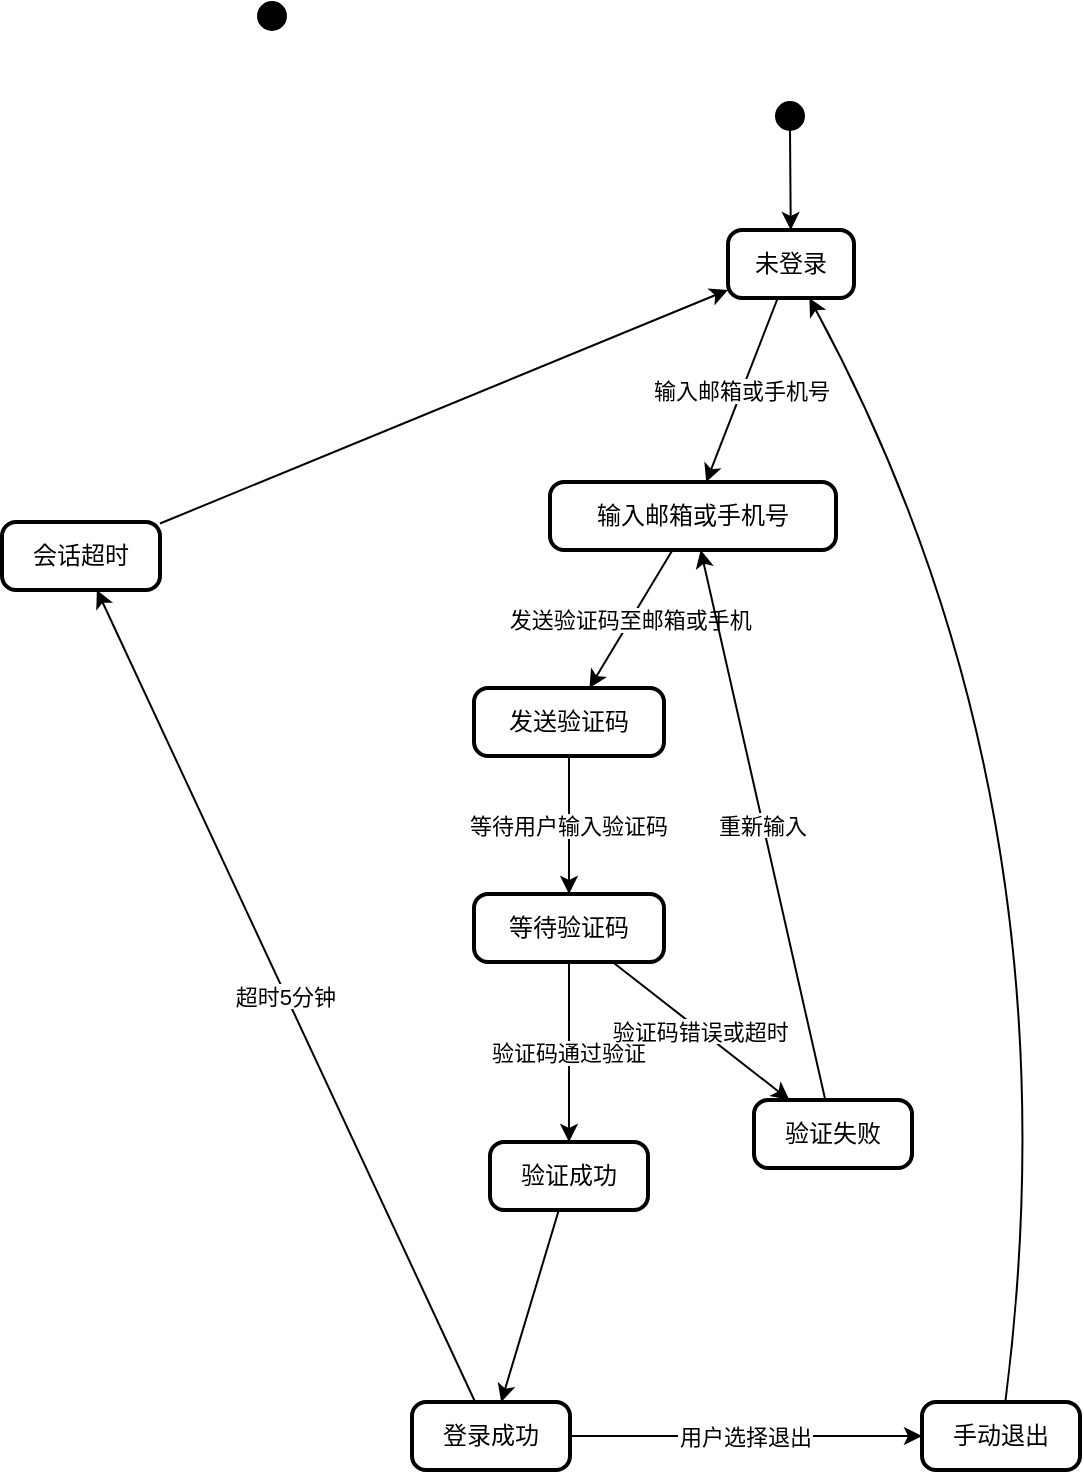<mxfile version="24.7.12">
  <diagram name="第 1 页" id="X4JV-tbX32iGahAYamfg">
    <mxGraphModel dx="1051" dy="862" grid="1" gridSize="10" guides="1" tooltips="1" connect="1" arrows="1" fold="1" page="1" pageScale="1" pageWidth="827" pageHeight="1169" math="0" shadow="0">
      <root>
        <mxCell id="0" />
        <mxCell id="1" parent="0" />
        <mxCell id="07LWdqgidkRXMORcqQnI-1" value="" style="ellipse;fillColor=strokeColor;" parent="1" vertex="1">
          <mxGeometry x="258" y="20" width="14" height="14" as="geometry" />
        </mxCell>
        <mxCell id="8zrShCYk0DU9oX5ZVPN2-1" value="" style="ellipse;fillColor=strokeColor;" vertex="1" parent="1">
          <mxGeometry x="517" y="70" width="14" height="14" as="geometry" />
        </mxCell>
        <mxCell id="8zrShCYk0DU9oX5ZVPN2-2" value="未登录" style="rounded=1;absoluteArcSize=1;arcSize=14;whiteSpace=wrap;strokeWidth=2;" vertex="1" parent="1">
          <mxGeometry x="493" y="134" width="63" height="34" as="geometry" />
        </mxCell>
        <mxCell id="8zrShCYk0DU9oX5ZVPN2-3" value="输入邮箱或手机号" style="rounded=1;absoluteArcSize=1;arcSize=14;whiteSpace=wrap;strokeWidth=2;" vertex="1" parent="1">
          <mxGeometry x="404" y="260" width="143" height="34" as="geometry" />
        </mxCell>
        <mxCell id="8zrShCYk0DU9oX5ZVPN2-4" value="发送验证码" style="rounded=1;absoluteArcSize=1;arcSize=14;whiteSpace=wrap;strokeWidth=2;" vertex="1" parent="1">
          <mxGeometry x="366" y="363" width="95" height="34" as="geometry" />
        </mxCell>
        <mxCell id="8zrShCYk0DU9oX5ZVPN2-5" value="等待验证码" style="rounded=1;absoluteArcSize=1;arcSize=14;whiteSpace=wrap;strokeWidth=2;" vertex="1" parent="1">
          <mxGeometry x="366" y="466" width="95" height="34" as="geometry" />
        </mxCell>
        <mxCell id="8zrShCYk0DU9oX5ZVPN2-6" value="验证成功" style="rounded=1;absoluteArcSize=1;arcSize=14;whiteSpace=wrap;strokeWidth=2;" vertex="1" parent="1">
          <mxGeometry x="374" y="590" width="79" height="34" as="geometry" />
        </mxCell>
        <mxCell id="8zrShCYk0DU9oX5ZVPN2-7" value="验证失败" style="rounded=1;absoluteArcSize=1;arcSize=14;whiteSpace=wrap;strokeWidth=2;" vertex="1" parent="1">
          <mxGeometry x="506" y="569" width="79" height="34" as="geometry" />
        </mxCell>
        <mxCell id="8zrShCYk0DU9oX5ZVPN2-8" value="登录成功" style="rounded=1;absoluteArcSize=1;arcSize=14;whiteSpace=wrap;strokeWidth=2;" vertex="1" parent="1">
          <mxGeometry x="335" y="720" width="79" height="34" as="geometry" />
        </mxCell>
        <mxCell id="8zrShCYk0DU9oX5ZVPN2-9" value="会话超时" style="rounded=1;absoluteArcSize=1;arcSize=14;whiteSpace=wrap;strokeWidth=2;" vertex="1" parent="1">
          <mxGeometry x="130" y="280" width="79" height="34" as="geometry" />
        </mxCell>
        <mxCell id="8zrShCYk0DU9oX5ZVPN2-10" value="手动退出" style="rounded=1;absoluteArcSize=1;arcSize=14;whiteSpace=wrap;strokeWidth=2;" vertex="1" parent="1">
          <mxGeometry x="590" y="720" width="79" height="34" as="geometry" />
        </mxCell>
        <mxCell id="8zrShCYk0DU9oX5ZVPN2-11" value="" style="curved=1;startArrow=none;;rounded=0;" edge="1" parent="1" source="8zrShCYk0DU9oX5ZVPN2-1" target="8zrShCYk0DU9oX5ZVPN2-2">
          <mxGeometry relative="1" as="geometry" />
        </mxCell>
        <mxCell id="8zrShCYk0DU9oX5ZVPN2-12" value="输入邮箱或手机号" style="curved=1;startArrow=none;;rounded=0;" edge="1" parent="1" source="8zrShCYk0DU9oX5ZVPN2-2" target="8zrShCYk0DU9oX5ZVPN2-3">
          <mxGeometry relative="1" as="geometry" />
        </mxCell>
        <mxCell id="8zrShCYk0DU9oX5ZVPN2-13" value="发送验证码至邮箱或手机" style="curved=1;startArrow=none;;rounded=0;" edge="1" parent="1" source="8zrShCYk0DU9oX5ZVPN2-3" target="8zrShCYk0DU9oX5ZVPN2-4">
          <mxGeometry relative="1" as="geometry" />
        </mxCell>
        <mxCell id="8zrShCYk0DU9oX5ZVPN2-14" value="等待用户输入验证码" style="curved=1;startArrow=none;;rounded=0;" edge="1" parent="1" source="8zrShCYk0DU9oX5ZVPN2-4" target="8zrShCYk0DU9oX5ZVPN2-5">
          <mxGeometry relative="1" as="geometry" />
        </mxCell>
        <mxCell id="8zrShCYk0DU9oX5ZVPN2-15" value="验证码通过验证" style="curved=1;startArrow=none;;rounded=0;" edge="1" parent="1" source="8zrShCYk0DU9oX5ZVPN2-5" target="8zrShCYk0DU9oX5ZVPN2-6">
          <mxGeometry relative="1" as="geometry" />
        </mxCell>
        <mxCell id="8zrShCYk0DU9oX5ZVPN2-16" value="验证码错误或超时" style="curved=1;startArrow=none;;rounded=0;" edge="1" parent="1" source="8zrShCYk0DU9oX5ZVPN2-5" target="8zrShCYk0DU9oX5ZVPN2-7">
          <mxGeometry relative="1" as="geometry" />
        </mxCell>
        <mxCell id="8zrShCYk0DU9oX5ZVPN2-17" value="" style="curved=1;startArrow=none;;rounded=0;" edge="1" parent="1" source="8zrShCYk0DU9oX5ZVPN2-6" target="8zrShCYk0DU9oX5ZVPN2-8">
          <mxGeometry relative="1" as="geometry" />
        </mxCell>
        <mxCell id="8zrShCYk0DU9oX5ZVPN2-18" value="重新输入" style="curved=1;startArrow=none;;rounded=0;" edge="1" parent="1" source="8zrShCYk0DU9oX5ZVPN2-7" target="8zrShCYk0DU9oX5ZVPN2-3">
          <mxGeometry relative="1" as="geometry" />
        </mxCell>
        <mxCell id="8zrShCYk0DU9oX5ZVPN2-19" value="超时5分钟" style="curved=1;startArrow=none;;rounded=0;" edge="1" parent="1" source="8zrShCYk0DU9oX5ZVPN2-8" target="8zrShCYk0DU9oX5ZVPN2-9">
          <mxGeometry relative="1" as="geometry" />
        </mxCell>
        <mxCell id="8zrShCYk0DU9oX5ZVPN2-20" value="用户选择退出" style="curved=1;startArrow=none;;rounded=0;" edge="1" parent="1" source="8zrShCYk0DU9oX5ZVPN2-8" target="8zrShCYk0DU9oX5ZVPN2-10">
          <mxGeometry relative="1" as="geometry" />
        </mxCell>
        <mxCell id="8zrShCYk0DU9oX5ZVPN2-21" value="" style="curved=1;startArrow=none;;rounded=0;" edge="1" parent="1" source="8zrShCYk0DU9oX5ZVPN2-9" target="8zrShCYk0DU9oX5ZVPN2-2">
          <mxGeometry relative="1" as="geometry" />
        </mxCell>
        <mxCell id="8zrShCYk0DU9oX5ZVPN2-22" value="" style="curved=1;startArrow=none;;rounded=0;" edge="1" parent="1" source="8zrShCYk0DU9oX5ZVPN2-10" target="8zrShCYk0DU9oX5ZVPN2-2">
          <mxGeometry relative="1" as="geometry">
            <Array as="points">
              <mxPoint x="670" y="420" />
            </Array>
          </mxGeometry>
        </mxCell>
      </root>
    </mxGraphModel>
  </diagram>
</mxfile>
